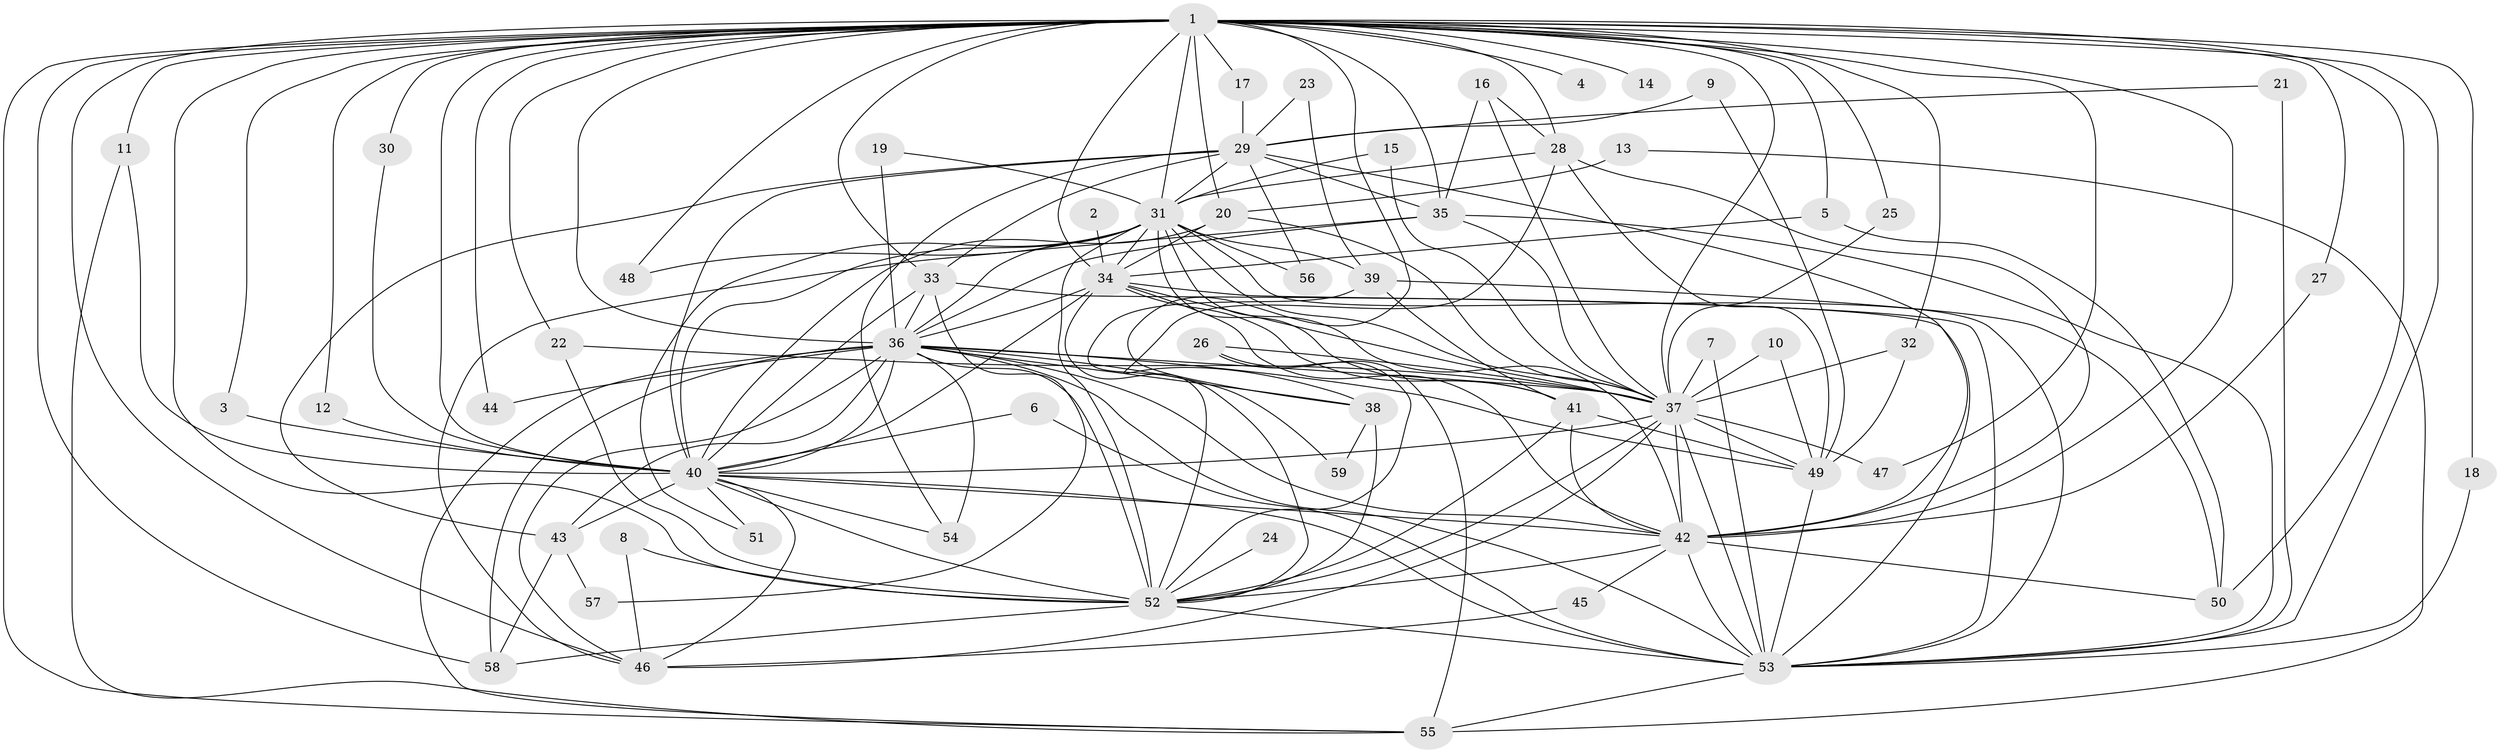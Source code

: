 // original degree distribution, {22: 0.008547008547008548, 29: 0.008547008547008548, 24: 0.008547008547008548, 20: 0.017094017094017096, 23: 0.008547008547008548, 18: 0.008547008547008548, 25: 0.008547008547008548, 16: 0.008547008547008548, 19: 0.008547008547008548, 6: 0.03418803418803419, 8: 0.02564102564102564, 2: 0.5811965811965812, 4: 0.08547008547008547, 3: 0.1452991452991453, 5: 0.03418803418803419, 7: 0.008547008547008548}
// Generated by graph-tools (version 1.1) at 2025/25/03/09/25 03:25:46]
// undirected, 59 vertices, 165 edges
graph export_dot {
graph [start="1"]
  node [color=gray90,style=filled];
  1;
  2;
  3;
  4;
  5;
  6;
  7;
  8;
  9;
  10;
  11;
  12;
  13;
  14;
  15;
  16;
  17;
  18;
  19;
  20;
  21;
  22;
  23;
  24;
  25;
  26;
  27;
  28;
  29;
  30;
  31;
  32;
  33;
  34;
  35;
  36;
  37;
  38;
  39;
  40;
  41;
  42;
  43;
  44;
  45;
  46;
  47;
  48;
  49;
  50;
  51;
  52;
  53;
  54;
  55;
  56;
  57;
  58;
  59;
  1 -- 3 [weight=1.0];
  1 -- 4 [weight=2.0];
  1 -- 5 [weight=1.0];
  1 -- 11 [weight=2.0];
  1 -- 12 [weight=1.0];
  1 -- 14 [weight=3.0];
  1 -- 17 [weight=1.0];
  1 -- 18 [weight=1.0];
  1 -- 20 [weight=1.0];
  1 -- 22 [weight=1.0];
  1 -- 25 [weight=1.0];
  1 -- 27 [weight=1.0];
  1 -- 28 [weight=1.0];
  1 -- 30 [weight=1.0];
  1 -- 31 [weight=3.0];
  1 -- 32 [weight=1.0];
  1 -- 33 [weight=1.0];
  1 -- 34 [weight=2.0];
  1 -- 35 [weight=2.0];
  1 -- 36 [weight=2.0];
  1 -- 37 [weight=2.0];
  1 -- 38 [weight=1.0];
  1 -- 40 [weight=3.0];
  1 -- 42 [weight=3.0];
  1 -- 44 [weight=1.0];
  1 -- 46 [weight=1.0];
  1 -- 47 [weight=1.0];
  1 -- 48 [weight=1.0];
  1 -- 50 [weight=1.0];
  1 -- 52 [weight=2.0];
  1 -- 53 [weight=2.0];
  1 -- 55 [weight=1.0];
  1 -- 58 [weight=1.0];
  2 -- 34 [weight=1.0];
  3 -- 40 [weight=1.0];
  5 -- 34 [weight=1.0];
  5 -- 50 [weight=1.0];
  6 -- 40 [weight=1.0];
  6 -- 53 [weight=1.0];
  7 -- 37 [weight=1.0];
  7 -- 53 [weight=1.0];
  8 -- 46 [weight=1.0];
  8 -- 52 [weight=1.0];
  9 -- 29 [weight=1.0];
  9 -- 49 [weight=1.0];
  10 -- 37 [weight=1.0];
  10 -- 49 [weight=1.0];
  11 -- 40 [weight=1.0];
  11 -- 55 [weight=1.0];
  12 -- 40 [weight=1.0];
  13 -- 20 [weight=1.0];
  13 -- 55 [weight=1.0];
  15 -- 31 [weight=1.0];
  15 -- 37 [weight=1.0];
  16 -- 28 [weight=1.0];
  16 -- 35 [weight=1.0];
  16 -- 37 [weight=1.0];
  17 -- 29 [weight=1.0];
  18 -- 53 [weight=1.0];
  19 -- 31 [weight=1.0];
  19 -- 36 [weight=1.0];
  20 -- 34 [weight=1.0];
  20 -- 37 [weight=1.0];
  20 -- 40 [weight=1.0];
  21 -- 29 [weight=1.0];
  21 -- 53 [weight=1.0];
  22 -- 37 [weight=1.0];
  22 -- 52 [weight=1.0];
  23 -- 29 [weight=1.0];
  23 -- 39 [weight=1.0];
  24 -- 52 [weight=1.0];
  25 -- 37 [weight=1.0];
  26 -- 37 [weight=1.0];
  26 -- 52 [weight=1.0];
  26 -- 55 [weight=1.0];
  27 -- 42 [weight=1.0];
  28 -- 31 [weight=2.0];
  28 -- 38 [weight=2.0];
  28 -- 42 [weight=1.0];
  28 -- 49 [weight=1.0];
  29 -- 31 [weight=1.0];
  29 -- 33 [weight=1.0];
  29 -- 35 [weight=1.0];
  29 -- 40 [weight=2.0];
  29 -- 42 [weight=1.0];
  29 -- 43 [weight=1.0];
  29 -- 54 [weight=1.0];
  29 -- 56 [weight=1.0];
  30 -- 40 [weight=1.0];
  31 -- 34 [weight=1.0];
  31 -- 36 [weight=1.0];
  31 -- 37 [weight=1.0];
  31 -- 39 [weight=2.0];
  31 -- 40 [weight=2.0];
  31 -- 41 [weight=1.0];
  31 -- 42 [weight=1.0];
  31 -- 48 [weight=1.0];
  31 -- 51 [weight=1.0];
  31 -- 52 [weight=2.0];
  31 -- 53 [weight=1.0];
  31 -- 56 [weight=1.0];
  32 -- 37 [weight=1.0];
  32 -- 49 [weight=1.0];
  33 -- 36 [weight=1.0];
  33 -- 40 [weight=1.0];
  33 -- 53 [weight=1.0];
  33 -- 57 [weight=1.0];
  34 -- 36 [weight=2.0];
  34 -- 37 [weight=2.0];
  34 -- 40 [weight=1.0];
  34 -- 41 [weight=1.0];
  34 -- 42 [weight=1.0];
  34 -- 52 [weight=1.0];
  34 -- 53 [weight=1.0];
  35 -- 36 [weight=1.0];
  35 -- 37 [weight=1.0];
  35 -- 46 [weight=1.0];
  35 -- 53 [weight=1.0];
  36 -- 37 [weight=2.0];
  36 -- 38 [weight=1.0];
  36 -- 40 [weight=1.0];
  36 -- 42 [weight=1.0];
  36 -- 43 [weight=1.0];
  36 -- 44 [weight=1.0];
  36 -- 46 [weight=2.0];
  36 -- 49 [weight=1.0];
  36 -- 52 [weight=2.0];
  36 -- 53 [weight=1.0];
  36 -- 54 [weight=1.0];
  36 -- 55 [weight=1.0];
  36 -- 58 [weight=1.0];
  36 -- 59 [weight=1.0];
  37 -- 40 [weight=1.0];
  37 -- 42 [weight=1.0];
  37 -- 46 [weight=2.0];
  37 -- 47 [weight=1.0];
  37 -- 49 [weight=1.0];
  37 -- 52 [weight=1.0];
  37 -- 53 [weight=2.0];
  38 -- 52 [weight=1.0];
  38 -- 59 [weight=1.0];
  39 -- 41 [weight=1.0];
  39 -- 50 [weight=1.0];
  39 -- 52 [weight=1.0];
  40 -- 42 [weight=1.0];
  40 -- 43 [weight=1.0];
  40 -- 46 [weight=1.0];
  40 -- 51 [weight=1.0];
  40 -- 52 [weight=1.0];
  40 -- 53 [weight=1.0];
  40 -- 54 [weight=1.0];
  41 -- 42 [weight=1.0];
  41 -- 49 [weight=1.0];
  41 -- 52 [weight=1.0];
  42 -- 45 [weight=1.0];
  42 -- 50 [weight=2.0];
  42 -- 52 [weight=1.0];
  42 -- 53 [weight=2.0];
  43 -- 57 [weight=1.0];
  43 -- 58 [weight=1.0];
  45 -- 46 [weight=1.0];
  49 -- 53 [weight=2.0];
  52 -- 53 [weight=1.0];
  52 -- 58 [weight=1.0];
  53 -- 55 [weight=2.0];
}
